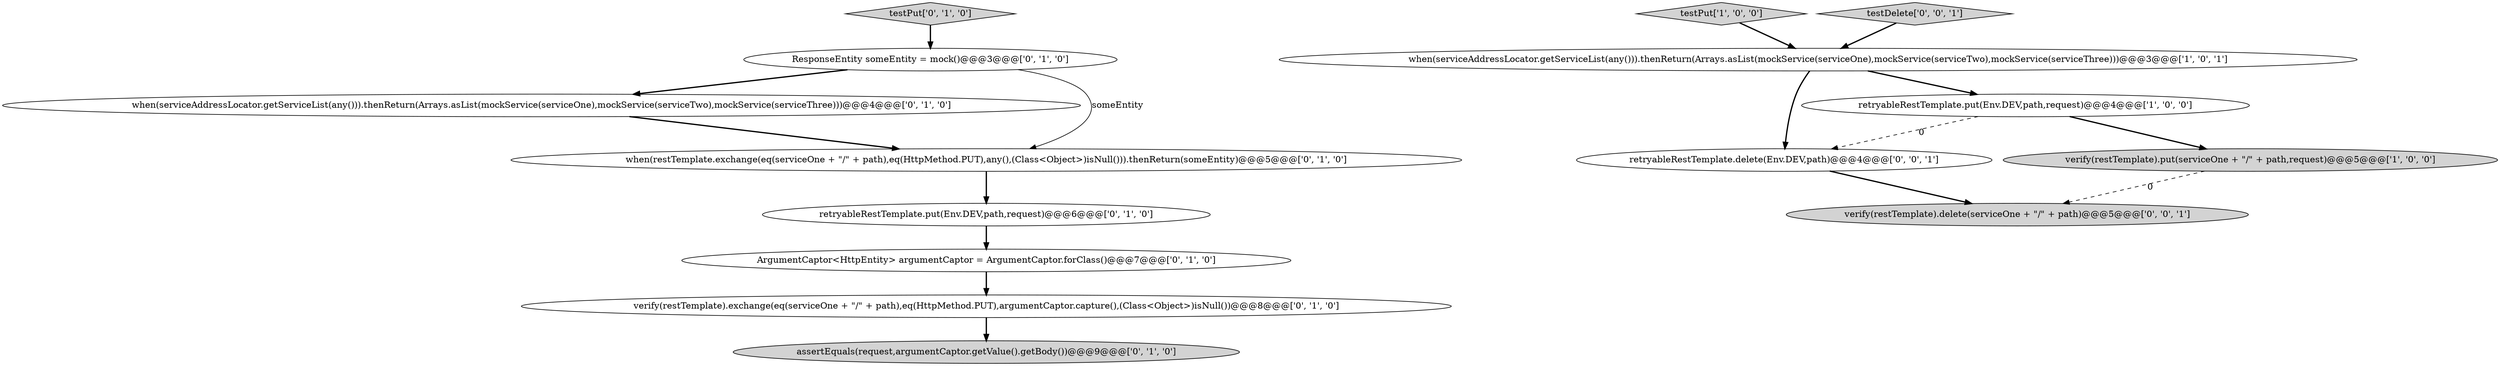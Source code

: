 digraph {
4 [style = filled, label = "ArgumentCaptor<HttpEntity> argumentCaptor = ArgumentCaptor.forClass()@@@7@@@['0', '1', '0']", fillcolor = white, shape = ellipse image = "AAA0AAABBB2BBB"];
3 [style = filled, label = "testPut['1', '0', '0']", fillcolor = lightgray, shape = diamond image = "AAA0AAABBB1BBB"];
1 [style = filled, label = "verify(restTemplate).put(serviceOne + \"/\" + path,request)@@@5@@@['1', '0', '0']", fillcolor = lightgray, shape = ellipse image = "AAA0AAABBB1BBB"];
10 [style = filled, label = "ResponseEntity someEntity = mock()@@@3@@@['0', '1', '0']", fillcolor = white, shape = ellipse image = "AAA0AAABBB2BBB"];
14 [style = filled, label = "retryableRestTemplate.delete(Env.DEV,path)@@@4@@@['0', '0', '1']", fillcolor = white, shape = ellipse image = "AAA0AAABBB3BBB"];
2 [style = filled, label = "retryableRestTemplate.put(Env.DEV,path,request)@@@4@@@['1', '0', '0']", fillcolor = white, shape = ellipse image = "AAA0AAABBB1BBB"];
0 [style = filled, label = "when(serviceAddressLocator.getServiceList(any())).thenReturn(Arrays.asList(mockService(serviceOne),mockService(serviceTwo),mockService(serviceThree)))@@@3@@@['1', '0', '1']", fillcolor = white, shape = ellipse image = "AAA0AAABBB1BBB"];
5 [style = filled, label = "verify(restTemplate).exchange(eq(serviceOne + \"/\" + path),eq(HttpMethod.PUT),argumentCaptor.capture(),(Class<Object>)isNull())@@@8@@@['0', '1', '0']", fillcolor = white, shape = ellipse image = "AAA1AAABBB2BBB"];
9 [style = filled, label = "when(serviceAddressLocator.getServiceList(any())).thenReturn(Arrays.asList(mockService(serviceOne),mockService(serviceTwo),mockService(serviceThree)))@@@4@@@['0', '1', '0']", fillcolor = white, shape = ellipse image = "AAA1AAABBB2BBB"];
7 [style = filled, label = "assertEquals(request,argumentCaptor.getValue().getBody())@@@9@@@['0', '1', '0']", fillcolor = lightgray, shape = ellipse image = "AAA1AAABBB2BBB"];
8 [style = filled, label = "testPut['0', '1', '0']", fillcolor = lightgray, shape = diamond image = "AAA0AAABBB2BBB"];
6 [style = filled, label = "when(restTemplate.exchange(eq(serviceOne + \"/\" + path),eq(HttpMethod.PUT),any(),(Class<Object>)isNull())).thenReturn(someEntity)@@@5@@@['0', '1', '0']", fillcolor = white, shape = ellipse image = "AAA1AAABBB2BBB"];
11 [style = filled, label = "retryableRestTemplate.put(Env.DEV,path,request)@@@6@@@['0', '1', '0']", fillcolor = white, shape = ellipse image = "AAA0AAABBB2BBB"];
12 [style = filled, label = "testDelete['0', '0', '1']", fillcolor = lightgray, shape = diamond image = "AAA0AAABBB3BBB"];
13 [style = filled, label = "verify(restTemplate).delete(serviceOne + \"/\" + path)@@@5@@@['0', '0', '1']", fillcolor = lightgray, shape = ellipse image = "AAA0AAABBB3BBB"];
6->11 [style = bold, label=""];
4->5 [style = bold, label=""];
12->0 [style = bold, label=""];
14->13 [style = bold, label=""];
11->4 [style = bold, label=""];
0->2 [style = bold, label=""];
0->14 [style = bold, label=""];
2->14 [style = dashed, label="0"];
3->0 [style = bold, label=""];
2->1 [style = bold, label=""];
8->10 [style = bold, label=""];
5->7 [style = bold, label=""];
1->13 [style = dashed, label="0"];
10->9 [style = bold, label=""];
9->6 [style = bold, label=""];
10->6 [style = solid, label="someEntity"];
}
